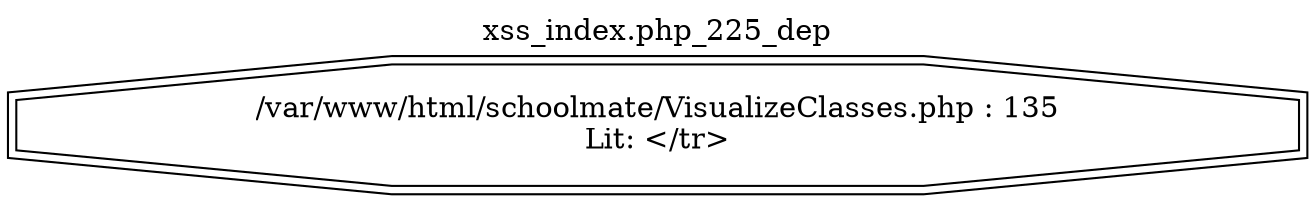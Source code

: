 digraph cfg {
  label="xss_index.php_225_dep";
  labelloc=t;
  n1 [shape=doubleoctagon, label="/var/www/html/schoolmate/VisualizeClasses.php : 135\nLit: </tr>\n"];
}
